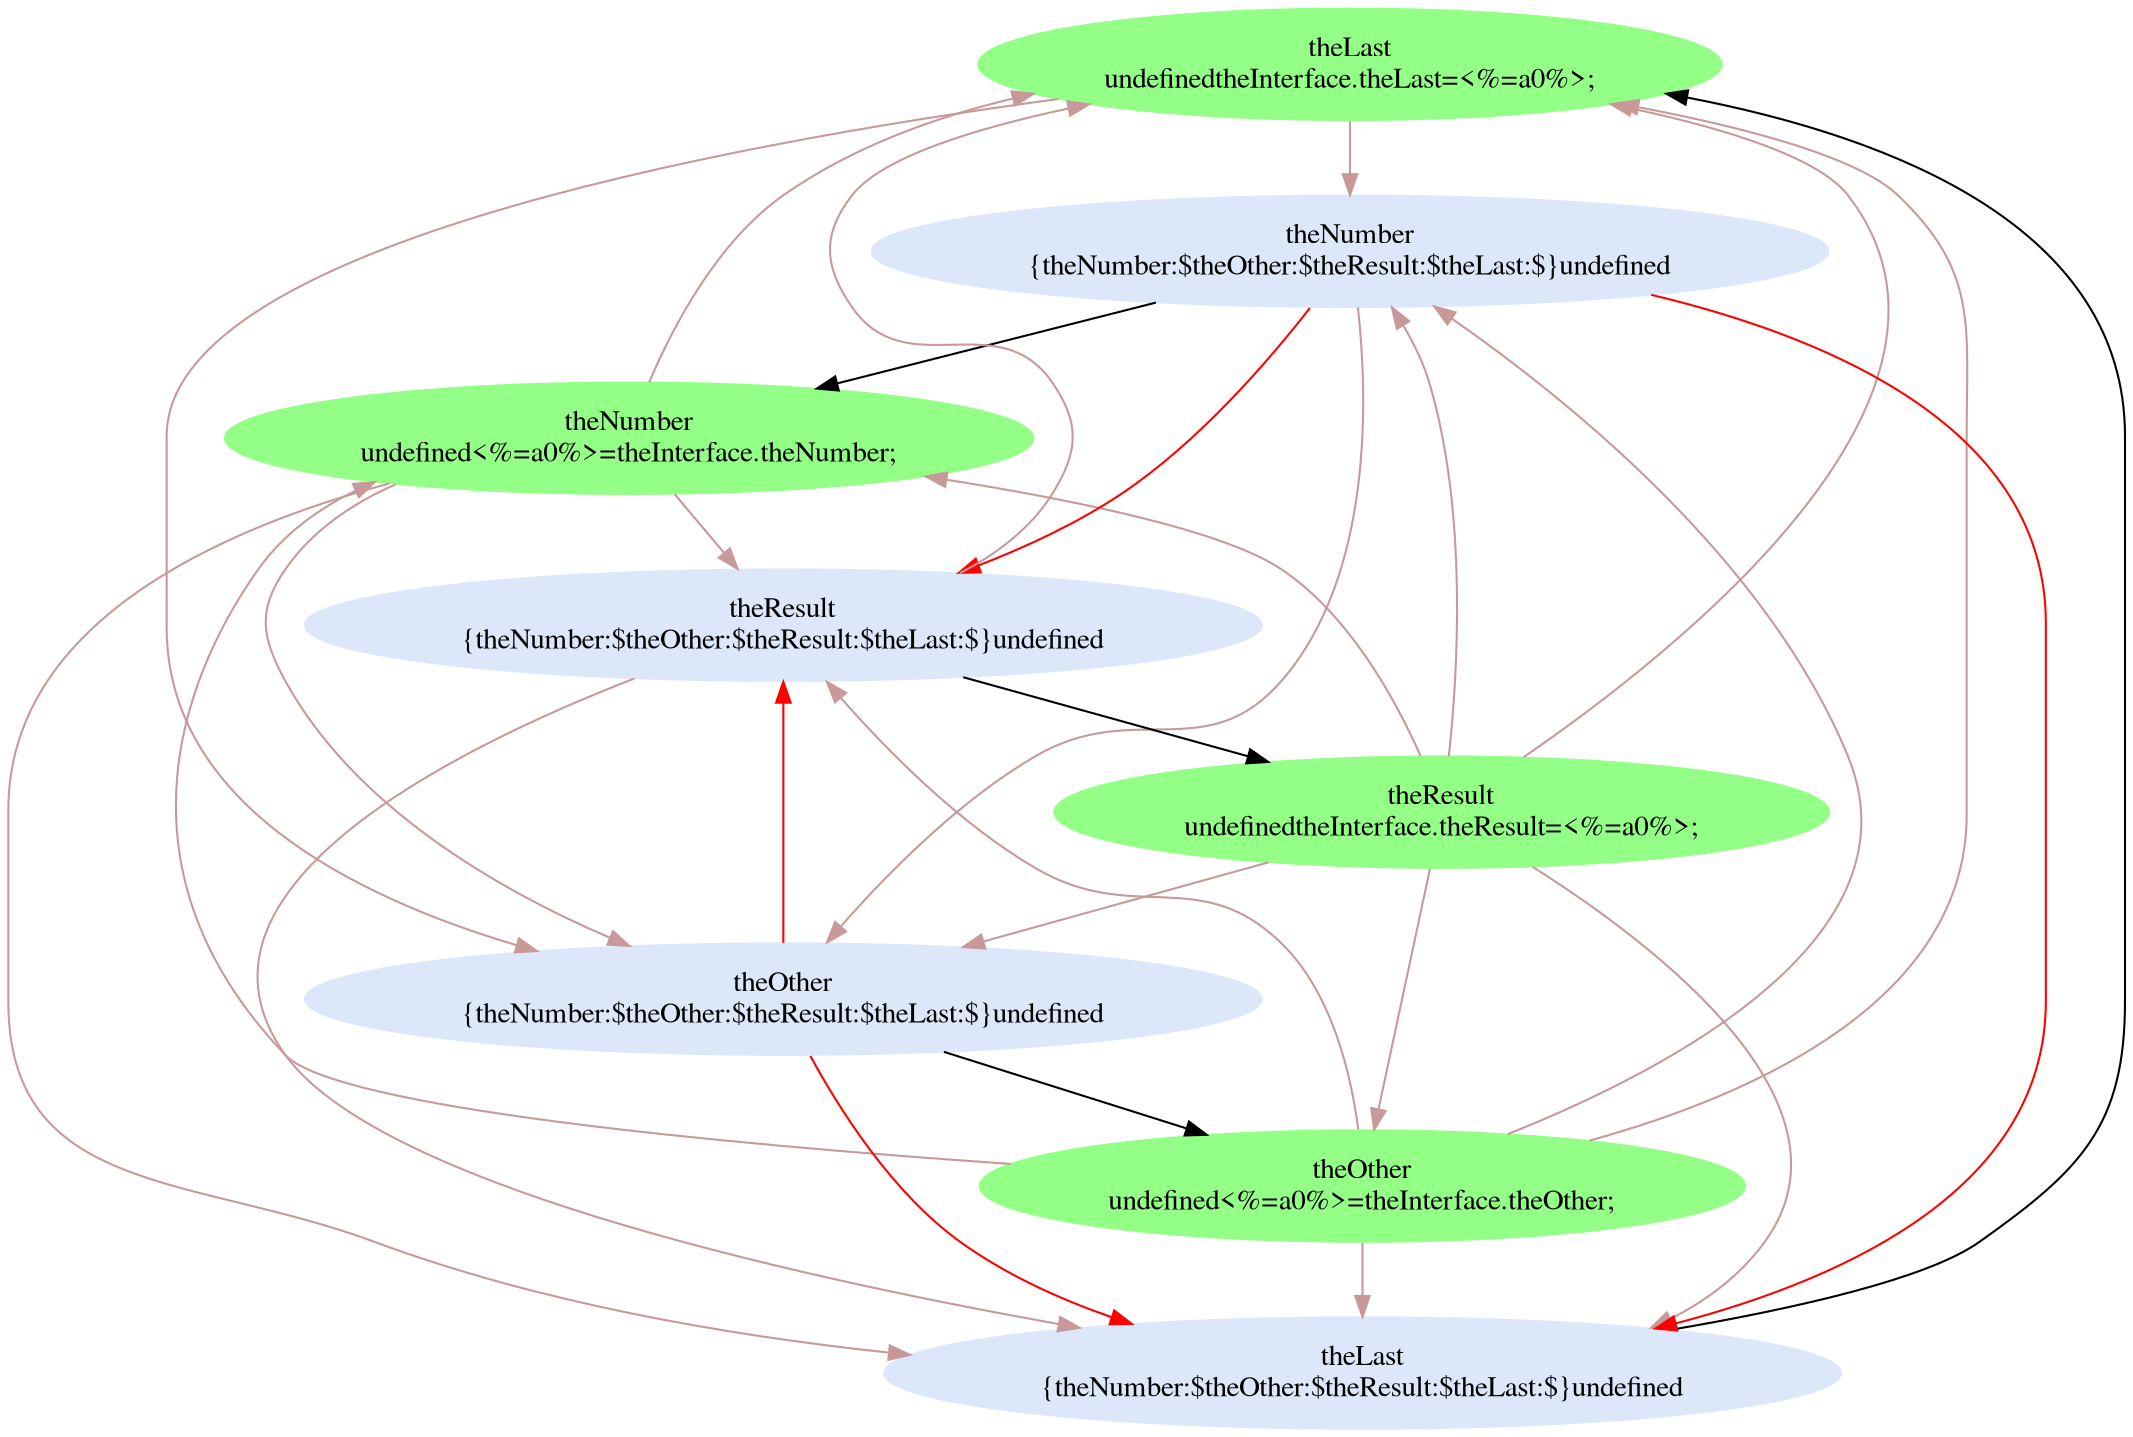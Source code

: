 digraph g{node_106 [shape="ellipse", style="filled", color="#94ff87", fontname="Times", label="theLast
undefinedtheInterface.theLast=<%=a0%>;
" ]
node_107 [shape="ellipse", style="filled", color="#94ff87", fontname="Times", label="theNumber
undefined<%=a0%>=theInterface.theNumber;
" ]
node_108 [shape="ellipse", style="filled", color="#94ff87", fontname="Times", label="theOther
undefined<%=a0%>=theInterface.theOther;
" ]
node_109 [shape="ellipse", style="filled", color="#94ff87", fontname="Times", label="theResult
undefinedtheInterface.theResult=<%=a0%>;
" ]
node_102 [shape="ellipse", style="filled", color="#dce7f9", fontname="Times", label="theLast
{theNumber:$theOther:$theResult:$theLast:$}undefined" ]
node_103 [shape="ellipse", style="filled", color="#dce7f9", fontname="Times", label="theNumber
{theNumber:$theOther:$theResult:$theLast:$}undefined" ]
node_104 [shape="ellipse", style="filled", color="#dce7f9", fontname="Times", label="theOther
{theNumber:$theOther:$theResult:$theLast:$}undefined" ]
node_105 [shape="ellipse", style="filled", color="#dce7f9", fontname="Times", label="theResult
{theNumber:$theOther:$theResult:$theLast:$}undefined" ]
node_102 -> node_106 [dir=forward, arrowHead=normal, fontname="Times-Italic", arrowsize=1, color="#000000", label="",  headlabel="", taillabel="" ]
node_103 -> node_107 [dir=forward, arrowHead=normal, fontname="Times-Italic", arrowsize=1, color="#000000", label="",  headlabel="", taillabel="" ]
node_104 -> node_108 [dir=forward, arrowHead=normal, fontname="Times-Italic", arrowsize=1, color="#000000", label="",  headlabel="", taillabel="" ]
node_105 -> node_109 [dir=forward, arrowHead=normal, fontname="Times-Italic", arrowsize=1, color="#000000", label="",  headlabel="", taillabel="" ]
node_103 -> node_105 [dir=forward, arrowHead=normal, fontname="Times-Italic", arrowsize=1, color="#ff0000", label="",  headlabel="", taillabel="" ]
node_103 -> node_102 [dir=forward, arrowHead=normal, fontname="Times-Italic", arrowsize=1, color="#ff0000", label="",  headlabel="", taillabel="" ]
node_104 -> node_105 [dir=forward, arrowHead=normal, fontname="Times-Italic", arrowsize=1, color="#ff0000", label="",  headlabel="", taillabel="" ]
node_104 -> node_102 [dir=forward, arrowHead=normal, fontname="Times-Italic", arrowsize=1, color="#ff0000", label="",  headlabel="", taillabel="" ]
node_106 -> node_103 [dir=forward, arrowHead=normal, fontname="Times-Italic", arrowsize=1, color="#c79999", label="",  headlabel="", taillabel="" ]
node_106 -> node_104 [dir=forward, arrowHead=normal, fontname="Times-Italic", arrowsize=1, color="#c79999", label="",  headlabel="", taillabel="" ]
node_103 -> node_104 [dir=forward, arrowHead=normal, fontname="Times-Italic", arrowsize=1, color="#c79999", label="",  headlabel="", taillabel="" ]
node_107 -> node_105 [dir=forward, arrowHead=normal, fontname="Times-Italic", arrowsize=1, color="#c79999", label="",  headlabel="", taillabel="" ]
node_107 -> node_102 [dir=forward, arrowHead=normal, fontname="Times-Italic", arrowsize=1, color="#c79999", label="",  headlabel="", taillabel="" ]
node_107 -> node_104 [dir=forward, arrowHead=normal, fontname="Times-Italic", arrowsize=1, color="#c79999", label="",  headlabel="", taillabel="" ]
node_107 -> node_106 [dir=forward, arrowHead=normal, fontname="Times-Italic", arrowsize=1, color="#c79999", label="",  headlabel="", taillabel="" ]
node_105 -> node_102 [dir=forward, arrowHead=normal, fontname="Times-Italic", arrowsize=1, color="#c79999", label="",  headlabel="", taillabel="" ]
node_105 -> node_106 [dir=forward, arrowHead=normal, fontname="Times-Italic", arrowsize=1, color="#c79999", label="",  headlabel="", taillabel="" ]
node_108 -> node_105 [dir=forward, arrowHead=normal, fontname="Times-Italic", arrowsize=1, color="#c79999", label="",  headlabel="", taillabel="" ]
node_108 -> node_102 [dir=forward, arrowHead=normal, fontname="Times-Italic", arrowsize=1, color="#c79999", label="",  headlabel="", taillabel="" ]
node_108 -> node_106 [dir=forward, arrowHead=normal, fontname="Times-Italic", arrowsize=1, color="#c79999", label="",  headlabel="", taillabel="" ]
node_108 -> node_103 [dir=forward, arrowHead=normal, fontname="Times-Italic", arrowsize=1, color="#c79999", label="",  headlabel="", taillabel="" ]
node_108 -> node_107 [dir=forward, arrowHead=normal, fontname="Times-Italic", arrowsize=1, color="#c79999", label="",  headlabel="", taillabel="" ]
node_109 -> node_102 [dir=forward, arrowHead=normal, fontname="Times-Italic", arrowsize=1, color="#c79999", label="",  headlabel="", taillabel="" ]
node_109 -> node_106 [dir=forward, arrowHead=normal, fontname="Times-Italic", arrowsize=1, color="#c79999", label="",  headlabel="", taillabel="" ]
node_109 -> node_103 [dir=forward, arrowHead=normal, fontname="Times-Italic", arrowsize=1, color="#c79999", label="",  headlabel="", taillabel="" ]
node_109 -> node_104 [dir=forward, arrowHead=normal, fontname="Times-Italic", arrowsize=1, color="#c79999", label="",  headlabel="", taillabel="" ]
node_109 -> node_107 [dir=forward, arrowHead=normal, fontname="Times-Italic", arrowsize=1, color="#c79999", label="",  headlabel="", taillabel="" ]
node_109 -> node_108 [dir=forward, arrowHead=normal, fontname="Times-Italic", arrowsize=1, color="#c79999", label="",  headlabel="", taillabel="" ]
}